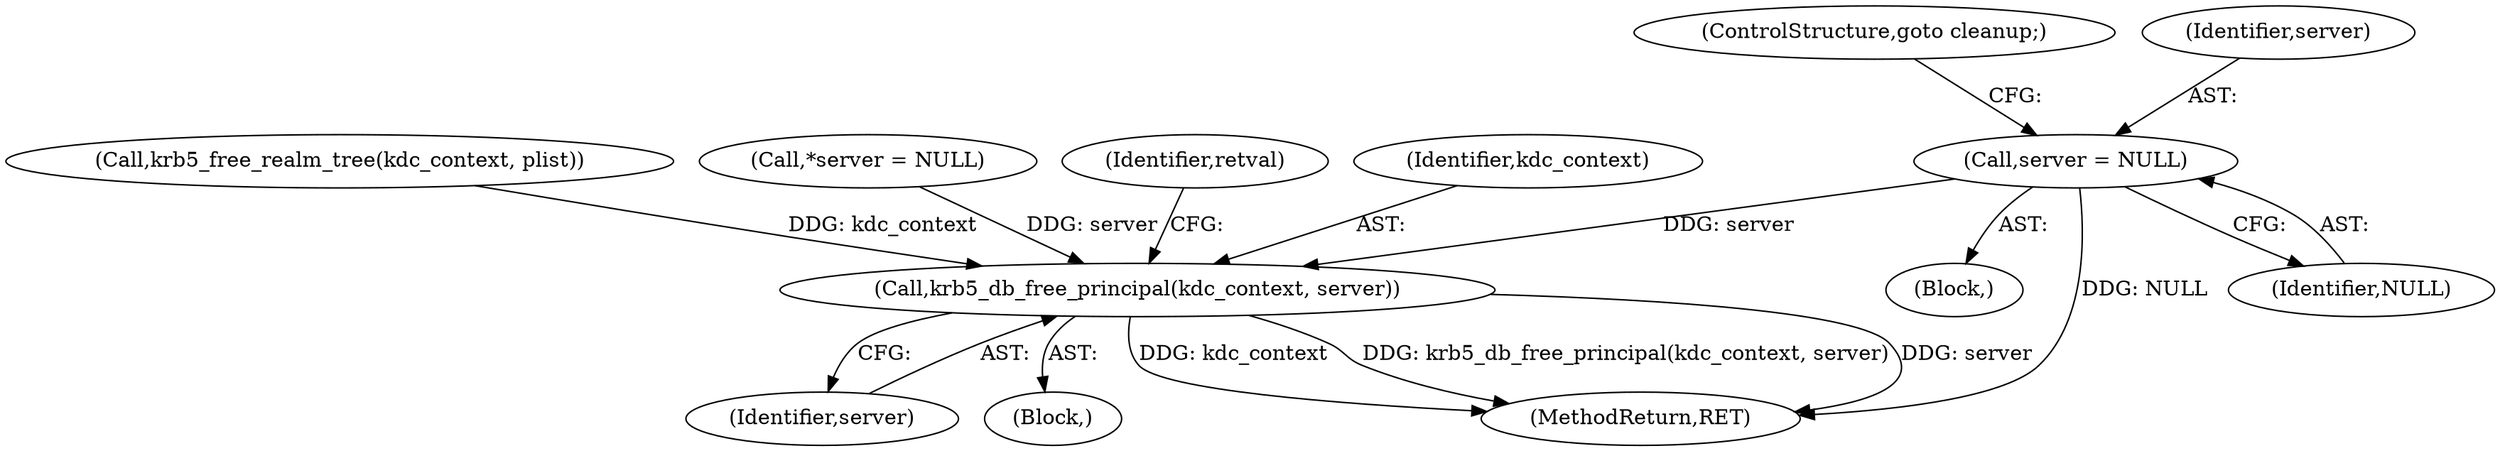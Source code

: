 digraph "0_krb5_4c023ba43c16396f0d199e2df1cfa59b88b62acc@pointer" {
"1000205" [label="(Call,server = NULL)"];
"1000232" [label="(Call,krb5_db_free_principal(kdc_context, server))"];
"1000229" [label="(Call,krb5_free_realm_tree(kdc_context, plist))"];
"1000205" [label="(Call,server = NULL)"];
"1000116" [label="(Call,*server = NULL)"];
"1000236" [label="(Identifier,retval)"];
"1000232" [label="(Call,krb5_db_free_principal(kdc_context, server))"];
"1000234" [label="(Identifier,server)"];
"1000156" [label="(Block,)"];
"1000208" [label="(ControlStructure,goto cleanup;)"];
"1000107" [label="(Block,)"];
"1000233" [label="(Identifier,kdc_context)"];
"1000206" [label="(Identifier,server)"];
"1000237" [label="(MethodReturn,RET)"];
"1000207" [label="(Identifier,NULL)"];
"1000205" -> "1000156"  [label="AST: "];
"1000205" -> "1000207"  [label="CFG: "];
"1000206" -> "1000205"  [label="AST: "];
"1000207" -> "1000205"  [label="AST: "];
"1000208" -> "1000205"  [label="CFG: "];
"1000205" -> "1000237"  [label="DDG: NULL"];
"1000205" -> "1000232"  [label="DDG: server"];
"1000232" -> "1000107"  [label="AST: "];
"1000232" -> "1000234"  [label="CFG: "];
"1000233" -> "1000232"  [label="AST: "];
"1000234" -> "1000232"  [label="AST: "];
"1000236" -> "1000232"  [label="CFG: "];
"1000232" -> "1000237"  [label="DDG: kdc_context"];
"1000232" -> "1000237"  [label="DDG: krb5_db_free_principal(kdc_context, server)"];
"1000232" -> "1000237"  [label="DDG: server"];
"1000229" -> "1000232"  [label="DDG: kdc_context"];
"1000116" -> "1000232"  [label="DDG: server"];
}
